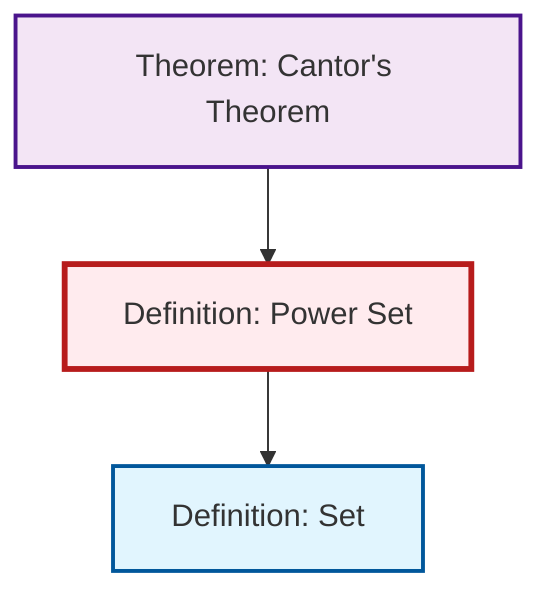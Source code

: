 graph TD
    classDef definition fill:#e1f5fe,stroke:#01579b,stroke-width:2px
    classDef theorem fill:#f3e5f5,stroke:#4a148c,stroke-width:2px
    classDef axiom fill:#fff3e0,stroke:#e65100,stroke-width:2px
    classDef example fill:#e8f5e9,stroke:#1b5e20,stroke-width:2px
    classDef current fill:#ffebee,stroke:#b71c1c,stroke-width:3px
    thm-cantor["Theorem: Cantor's Theorem"]:::theorem
    def-set["Definition: Set"]:::definition
    def-power-set["Definition: Power Set"]:::definition
    thm-cantor --> def-power-set
    def-power-set --> def-set
    class def-power-set current